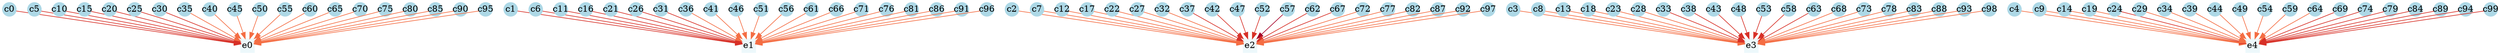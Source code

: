 digraph G {
	splines=false;
	c0[shape=circle, color=lightblue,style=filled ,height=0.30, width=0.30, fixedsize=true,];
	c1[shape=circle, color=lightblue,style=filled ,height=0.30, width=0.30, fixedsize=true,];
	c2[shape=circle, color=lightblue,style=filled ,height=0.30, width=0.30, fixedsize=true,];
	c3[shape=circle, color=lightblue,style=filled ,height=0.30, width=0.30, fixedsize=true,];
	c4[shape=circle, color=lightblue,style=filled ,height=0.30, width=0.30, fixedsize=true,];
	c5[shape=circle, color=lightblue,style=filled ,height=0.30, width=0.30, fixedsize=true,];
	c6[shape=circle, color=lightblue,style=filled ,height=0.30, width=0.30, fixedsize=true,];
	c7[shape=circle, color=lightblue,style=filled ,height=0.30, width=0.30, fixedsize=true,];
	c8[shape=circle, color=lightblue,style=filled ,height=0.30, width=0.30, fixedsize=true,];
	c9[shape=circle, color=lightblue,style=filled ,height=0.30, width=0.30, fixedsize=true,];
	c10[shape=circle, color=lightblue,style=filled ,height=0.30, width=0.30, fixedsize=true,];
	c11[shape=circle, color=lightblue,style=filled ,height=0.30, width=0.30, fixedsize=true,];
	c12[shape=circle, color=lightblue,style=filled ,height=0.30, width=0.30, fixedsize=true,];
	c13[shape=circle, color=lightblue,style=filled ,height=0.30, width=0.30, fixedsize=true,];
	c14[shape=circle, color=lightblue,style=filled ,height=0.30, width=0.30, fixedsize=true,];
	c15[shape=circle, color=lightblue,style=filled ,height=0.30, width=0.30, fixedsize=true,];
	c16[shape=circle, color=lightblue,style=filled ,height=0.30, width=0.30, fixedsize=true,];
	c17[shape=circle, color=lightblue,style=filled ,height=0.30, width=0.30, fixedsize=true,];
	c18[shape=circle, color=lightblue,style=filled ,height=0.30, width=0.30, fixedsize=true,];
	c19[shape=circle, color=lightblue,style=filled ,height=0.30, width=0.30, fixedsize=true,];
	c20[shape=circle, color=lightblue,style=filled ,height=0.30, width=0.30, fixedsize=true,];
	c21[shape=circle, color=lightblue,style=filled ,height=0.30, width=0.30, fixedsize=true,];
	c22[shape=circle, color=lightblue,style=filled ,height=0.30, width=0.30, fixedsize=true,];
	c23[shape=circle, color=lightblue,style=filled ,height=0.30, width=0.30, fixedsize=true,];
	c24[shape=circle, color=lightblue,style=filled ,height=0.30, width=0.30, fixedsize=true,];
	c25[shape=circle, color=lightblue,style=filled ,height=0.30, width=0.30, fixedsize=true,];
	c26[shape=circle, color=lightblue,style=filled ,height=0.30, width=0.30, fixedsize=true,];
	c27[shape=circle, color=lightblue,style=filled ,height=0.30, width=0.30, fixedsize=true,];
	c28[shape=circle, color=lightblue,style=filled ,height=0.30, width=0.30, fixedsize=true,];
	c29[shape=circle, color=lightblue,style=filled ,height=0.30, width=0.30, fixedsize=true,];
	c30[shape=circle, color=lightblue,style=filled ,height=0.30, width=0.30, fixedsize=true,];
	c31[shape=circle, color=lightblue,style=filled ,height=0.30, width=0.30, fixedsize=true,];
	c32[shape=circle, color=lightblue,style=filled ,height=0.30, width=0.30, fixedsize=true,];
	c33[shape=circle, color=lightblue,style=filled ,height=0.30, width=0.30, fixedsize=true,];
	c34[shape=circle, color=lightblue,style=filled ,height=0.30, width=0.30, fixedsize=true,];
	c35[shape=circle, color=lightblue,style=filled ,height=0.30, width=0.30, fixedsize=true,];
	c36[shape=circle, color=lightblue,style=filled ,height=0.30, width=0.30, fixedsize=true,];
	c37[shape=circle, color=lightblue,style=filled ,height=0.30, width=0.30, fixedsize=true,];
	c38[shape=circle, color=lightblue,style=filled ,height=0.30, width=0.30, fixedsize=true,];
	c39[shape=circle, color=lightblue,style=filled ,height=0.30, width=0.30, fixedsize=true,];
	c40[shape=circle, color=lightblue,style=filled ,height=0.30, width=0.30, fixedsize=true,];
	c41[shape=circle, color=lightblue,style=filled ,height=0.30, width=0.30, fixedsize=true,];
	c42[shape=circle, color=lightblue,style=filled ,height=0.30, width=0.30, fixedsize=true,];
	c43[shape=circle, color=lightblue,style=filled ,height=0.30, width=0.30, fixedsize=true,];
	c44[shape=circle, color=lightblue,style=filled ,height=0.30, width=0.30, fixedsize=true,];
	c45[shape=circle, color=lightblue,style=filled ,height=0.30, width=0.30, fixedsize=true,];
	c46[shape=circle, color=lightblue,style=filled ,height=0.30, width=0.30, fixedsize=true,];
	c47[shape=circle, color=lightblue,style=filled ,height=0.30, width=0.30, fixedsize=true,];
	c48[shape=circle, color=lightblue,style=filled ,height=0.30, width=0.30, fixedsize=true,];
	c49[shape=circle, color=lightblue,style=filled ,height=0.30, width=0.30, fixedsize=true,];
	c50[shape=circle, color=lightblue,style=filled ,height=0.30, width=0.30, fixedsize=true,];
	c51[shape=circle, color=lightblue,style=filled ,height=0.30, width=0.30, fixedsize=true,];
	c52[shape=circle, color=lightblue,style=filled ,height=0.30, width=0.30, fixedsize=true,];
	c53[shape=circle, color=lightblue,style=filled ,height=0.30, width=0.30, fixedsize=true,];
	c54[shape=circle, color=lightblue,style=filled ,height=0.30, width=0.30, fixedsize=true,];
	c55[shape=circle, color=lightblue,style=filled ,height=0.30, width=0.30, fixedsize=true,];
	c56[shape=circle, color=lightblue,style=filled ,height=0.30, width=0.30, fixedsize=true,];
	c57[shape=circle, color=lightblue,style=filled ,height=0.30, width=0.30, fixedsize=true,];
	c58[shape=circle, color=lightblue,style=filled ,height=0.30, width=0.30, fixedsize=true,];
	c59[shape=circle, color=lightblue,style=filled ,height=0.30, width=0.30, fixedsize=true,];
	c60[shape=circle, color=lightblue,style=filled ,height=0.30, width=0.30, fixedsize=true,];
	c61[shape=circle, color=lightblue,style=filled ,height=0.30, width=0.30, fixedsize=true,];
	c62[shape=circle, color=lightblue,style=filled ,height=0.30, width=0.30, fixedsize=true,];
	c63[shape=circle, color=lightblue,style=filled ,height=0.30, width=0.30, fixedsize=true,];
	c64[shape=circle, color=lightblue,style=filled ,height=0.30, width=0.30, fixedsize=true,];
	c65[shape=circle, color=lightblue,style=filled ,height=0.30, width=0.30, fixedsize=true,];
	c66[shape=circle, color=lightblue,style=filled ,height=0.30, width=0.30, fixedsize=true,];
	c67[shape=circle, color=lightblue,style=filled ,height=0.30, width=0.30, fixedsize=true,];
	c68[shape=circle, color=lightblue,style=filled ,height=0.30, width=0.30, fixedsize=true,];
	c69[shape=circle, color=lightblue,style=filled ,height=0.30, width=0.30, fixedsize=true,];
	c70[shape=circle, color=lightblue,style=filled ,height=0.30, width=0.30, fixedsize=true,];
	c71[shape=circle, color=lightblue,style=filled ,height=0.30, width=0.30, fixedsize=true,];
	c72[shape=circle, color=lightblue,style=filled ,height=0.30, width=0.30, fixedsize=true,];
	c73[shape=circle, color=lightblue,style=filled ,height=0.30, width=0.30, fixedsize=true,];
	c74[shape=circle, color=lightblue,style=filled ,height=0.30, width=0.30, fixedsize=true,];
	c75[shape=circle, color=lightblue,style=filled ,height=0.30, width=0.30, fixedsize=true,];
	c76[shape=circle, color=lightblue,style=filled ,height=0.30, width=0.30, fixedsize=true,];
	c77[shape=circle, color=lightblue,style=filled ,height=0.30, width=0.30, fixedsize=true,];
	c78[shape=circle, color=lightblue,style=filled ,height=0.30, width=0.30, fixedsize=true,];
	c79[shape=circle, color=lightblue,style=filled ,height=0.30, width=0.30, fixedsize=true,];
	c80[shape=circle, color=lightblue,style=filled ,height=0.30, width=0.30, fixedsize=true,];
	c81[shape=circle, color=lightblue,style=filled ,height=0.30, width=0.30, fixedsize=true,];
	c82[shape=circle, color=lightblue,style=filled ,height=0.30, width=0.30, fixedsize=true,];
	c83[shape=circle, color=lightblue,style=filled ,height=0.30, width=0.30, fixedsize=true,];
	c84[shape=circle, color=lightblue,style=filled ,height=0.30, width=0.30, fixedsize=true,];
	c85[shape=circle, color=lightblue,style=filled ,height=0.30, width=0.30, fixedsize=true,];
	c86[shape=circle, color=lightblue,style=filled ,height=0.30, width=0.30, fixedsize=true,];
	c87[shape=circle, color=lightblue,style=filled ,height=0.30, width=0.30, fixedsize=true,];
	c88[shape=circle, color=lightblue,style=filled ,height=0.30, width=0.30, fixedsize=true,];
	c89[shape=circle, color=lightblue,style=filled ,height=0.30, width=0.30, fixedsize=true,];
	c90[shape=circle, color=lightblue,style=filled ,height=0.30, width=0.30, fixedsize=true,];
	c91[shape=circle, color=lightblue,style=filled ,height=0.30, width=0.30, fixedsize=true,];
	c92[shape=circle, color=lightblue,style=filled ,height=0.30, width=0.30, fixedsize=true,];
	c93[shape=circle, color=lightblue,style=filled ,height=0.30, width=0.30, fixedsize=true,];
	c94[shape=circle, color=lightblue,style=filled ,height=0.30, width=0.30, fixedsize=true,];
	c95[shape=circle, color=lightblue,style=filled ,height=0.30, width=0.30, fixedsize=true,];
	c96[shape=circle, color=lightblue,style=filled ,height=0.30, width=0.30, fixedsize=true,];
	c97[shape=circle, color=lightblue,style=filled ,height=0.30, width=0.30, fixedsize=true,];
	c98[shape=circle, color=lightblue,style=filled ,height=0.30, width=0.30, fixedsize=true,];
	c99[shape=circle, color=lightblue,style=filled ,height=0.30, width=0.30, fixedsize=true,];
	e0[shape=box, color="#edf8fb",style=filled ,height=0.30, width=0.30, fixedsize=true,];
	e1[shape=box, color="#edf8fb",style=filled ,height=0.30, width=0.30, fixedsize=true,];
	e2[shape=box, color="#edf8fb",style=filled ,height=0.30, width=0.30, fixedsize=true,];
	e3[shape=box, color="#edf8fb",style=filled ,height=0.30, width=0.30, fixedsize=true,];
	e4[shape=box, color="#edf8fb",style=filled ,height=0.30, width=0.30, fixedsize=true,];
	"c0" -> "e0"[color="#d73027"];
	"c1" -> "e1"[color="#d73027"];
	"c2" -> "e2"[color="#f46d43"];
	"c3" -> "e3"[color="#f46d43"];
	"c4" -> "e4"[color="#f46d43"];
	"c5" -> "e0"[color="#d73027"];
	"c6" -> "e1"[color="#d73027"];
	"c7" -> "e2"[color="#f46d43"];
	"c8" -> "e3"[color="#f46d43"];
	"c9" -> "e4"[color="#f46d43"];
	"c10" -> "e0"[color="#d73027"];
	"c11" -> "e1"[color="#d73027"];
	"c12" -> "e2"[color="#f46d43"];
	"c13" -> "e3"[color="#f46d43"];
	"c14" -> "e4"[color="#f46d43"];
	"c15" -> "e0"[color="#d73027"];
	"c16" -> "e1"[color="#d73027"];
	"c17" -> "e2"[color="#f46d43"];
	"c18" -> "e3"[color="#f46d43"];
	"c19" -> "e4"[color="#f46d43"];
	"c20" -> "e0"[color="#d73027"];
	"c21" -> "e1"[color="#d73027"];
	"c22" -> "e2"[color="#f46d43"];
	"c23" -> "e3"[color="#f46d43"];
	"c24" -> "e4"[color="#d73027"];
	"c25" -> "e0"[color="#d73027"];
	"c26" -> "e1"[color="#d73027"];
	"c27" -> "e2"[color="#f46d43"];
	"c28" -> "e3"[color="#f46d43"];
	"c29" -> "e4"[color="#f46d43"];
	"c30" -> "e0"[color="#d73027"];
	"c31" -> "e1"[color="#d73027"];
	"c32" -> "e2"[color="#f46d43"];
	"c33" -> "e3"[color="#d73027"];
	"c34" -> "e4"[color="#f46d43"];
	"c35" -> "e0"[color="#f46d43"];
	"c36" -> "e1"[color="#f46d43"];
	"c37" -> "e2"[color="#d73027"];
	"c38" -> "e3"[color="#d73027"];
	"c39" -> "e4"[color="#f46d43"];
	"c40" -> "e0"[color="#f46d43"];
	"c41" -> "e1"[color="#f46d43"];
	"c42" -> "e2"[color="#d73027"];
	"c43" -> "e3"[color="#d73027"];
	"c44" -> "e4"[color="#f46d43"];
	"c45" -> "e0"[color="#f46d43"];
	"c46" -> "e1"[color="#f46d43"];
	"c47" -> "e2"[color="#d73027"];
	"c48" -> "e3"[color="#d73027"];
	"c49" -> "e4"[color="#f46d43"];
	"c50" -> "e0"[color="#f46d43"];
	"c51" -> "e1"[color="#f46d43"];
	"c52" -> "e2"[color="#d73027"];
	"c53" -> "e3"[color="#d73027"];
	"c54" -> "e4"[color="#f46d43"];
	"c55" -> "e0"[color="#f46d43"];
	"c56" -> "e1"[color="#f46d43"];
	"c57" -> "e2"[color="#a50026"];
	"c58" -> "e3"[color="#d73027"];
	"c59" -> "e4"[color="#f46d43"];
	"c60" -> "e0"[color="#f46d43"];
	"c61" -> "e1"[color="#f46d43"];
	"c62" -> "e2"[color="#d73027"];
	"c63" -> "e3"[color="#d73027"];
	"c64" -> "e4"[color="#f46d43"];
	"c65" -> "e0"[color="#f46d43"];
	"c66" -> "e1"[color="#f46d43"];
	"c67" -> "e2"[color="#d73027"];
	"c68" -> "e3"[color="#f46d43"];
	"c69" -> "e4"[color="#d73027"];
	"c70" -> "e0"[color="#f46d43"];
	"c71" -> "e1"[color="#f46d43"];
	"c72" -> "e2"[color="#f46d43"];
	"c73" -> "e3"[color="#f46d43"];
	"c74" -> "e4"[color="#d73027"];
	"c75" -> "e0"[color="#f46d43"];
	"c76" -> "e1"[color="#f46d43"];
	"c77" -> "e2"[color="#f46d43"];
	"c78" -> "e3"[color="#f46d43"];
	"c79" -> "e4"[color="#d73027"];
	"c80" -> "e0"[color="#f46d43"];
	"c81" -> "e1"[color="#f46d43"];
	"c82" -> "e2"[color="#f46d43"];
	"c83" -> "e3"[color="#f46d43"];
	"c84" -> "e4"[color="#d73027"];
	"c85" -> "e0"[color="#f46d43"];
	"c86" -> "e1"[color="#f46d43"];
	"c87" -> "e2"[color="#f46d43"];
	"c88" -> "e3"[color="#f46d43"];
	"c89" -> "e4"[color="#d73027"];
	"c90" -> "e0"[color="#f46d43"];
	"c91" -> "e1"[color="#f46d43"];
	"c92" -> "e2"[color="#f46d43"];
	"c93" -> "e3"[color="#f46d43"];
	"c94" -> "e4"[color="#d73027"];
	"c95" -> "e0"[color="#f46d43"];
	"c96" -> "e1"[color="#f46d43"];
	"c97" -> "e2"[color="#f46d43"];
	"c98" -> "e3"[color="#f46d43"];
	"c99" -> "e4"[color="#d73027"];
}